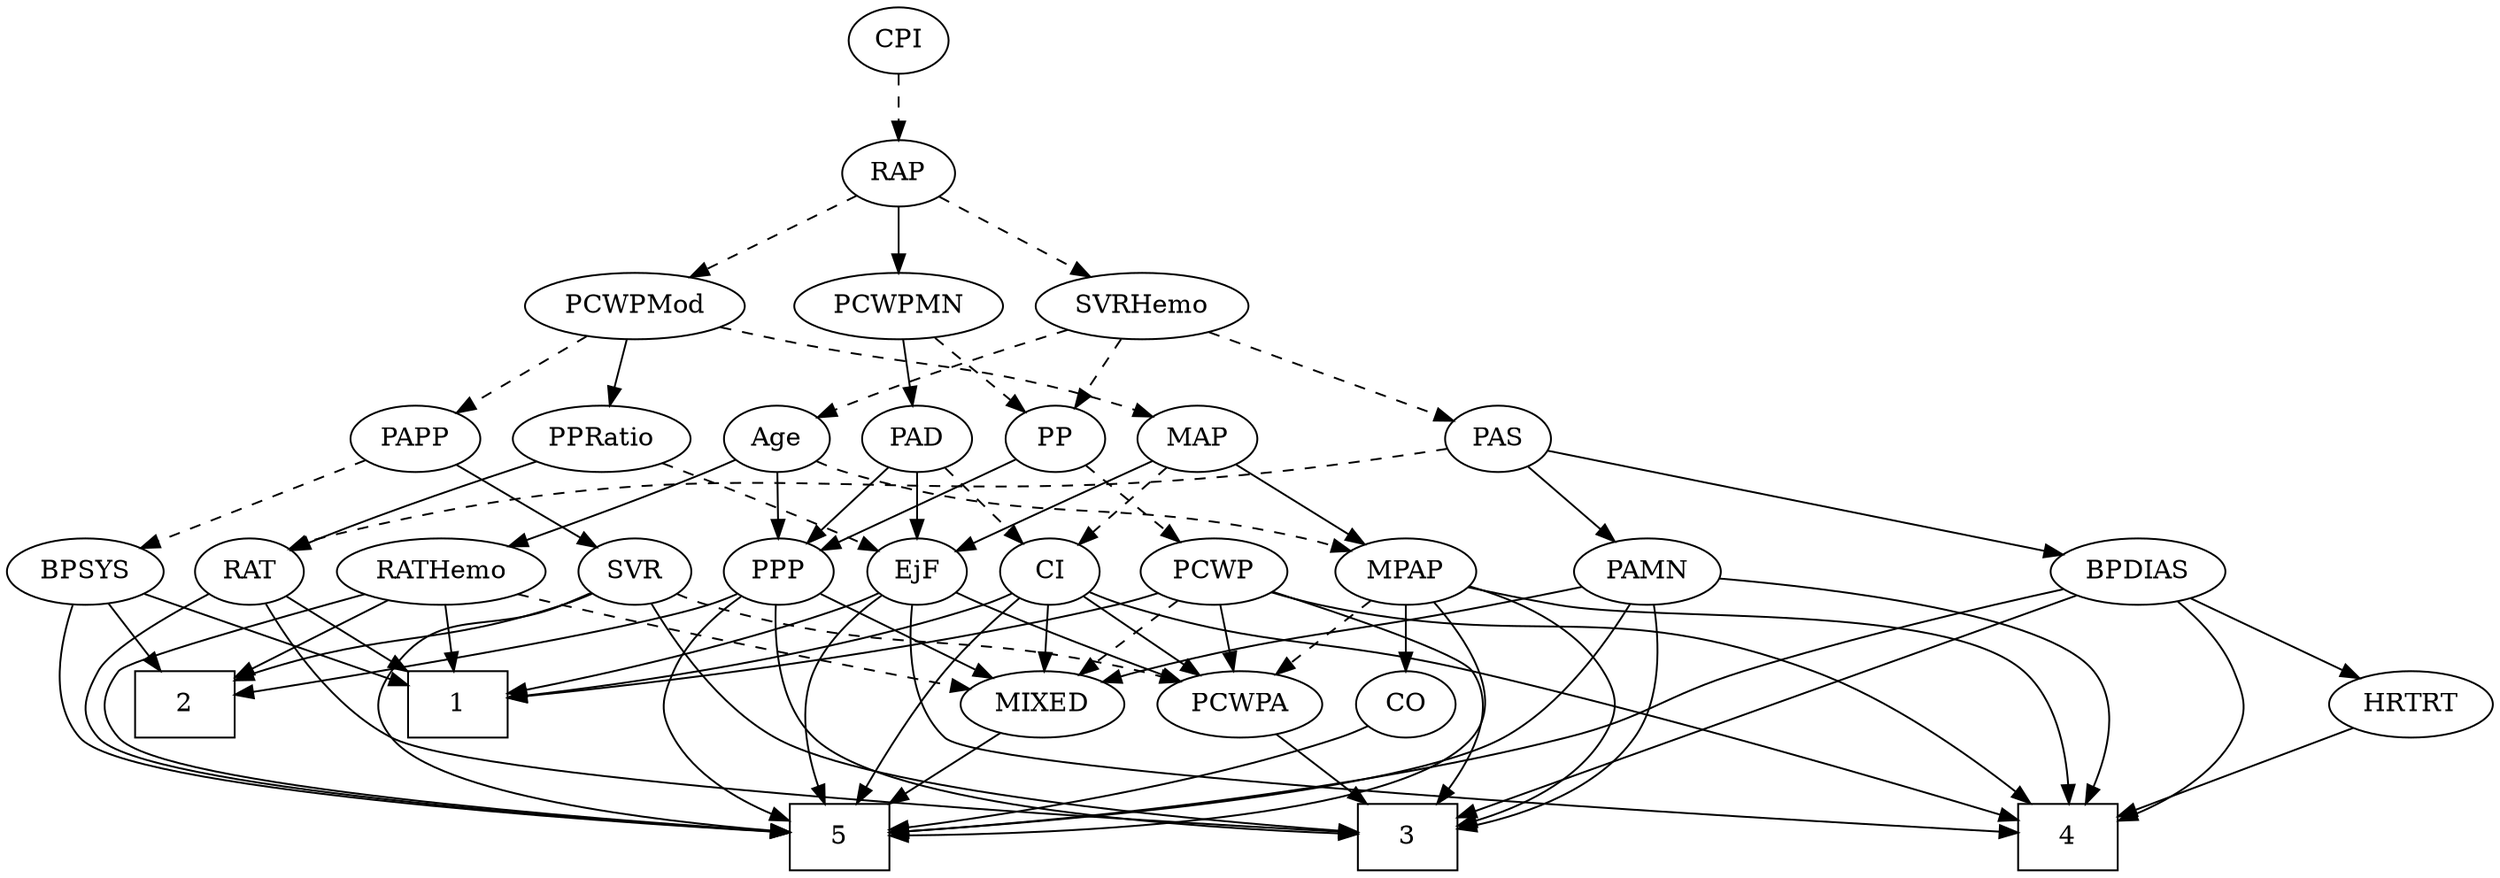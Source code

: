strict digraph {
	graph [bb="0,0,1300.4,468"];
	node [label="\N"];
	1	[height=0.5,
		pos="603.95,90",
		shape=box,
		width=0.75];
	2	[height=0.5,
		pos="239.95,90",
		shape=box,
		width=0.75];
	3	[height=0.5,
		pos="674.95,18",
		shape=box,
		width=0.75];
	4	[height=0.5,
		pos="1022.9,18",
		shape=box,
		width=0.75];
	5	[height=0.5,
		pos="351.95,18",
		shape=box,
		width=0.75];
	Age	[height=0.5,
		pos="358.95,234",
		width=0.75];
	MPAP	[height=0.5,
		pos="179.95,162",
		width=0.97491];
	Age -> MPAP	[pos="e,207.11,173.62 336.28,224.13 306.18,212.36 252.66,191.43 216.74,177.39",
		style=dashed];
	RATHemo	[height=0.5,
		pos="355.95,162",
		width=1.3721];
	Age -> RATHemo	[pos="e,356.68,180.1 358.21,215.7 357.88,207.98 357.48,198.71 357.11,190.11",
		style=solid];
	PPP	[height=0.5,
		pos="449.95,162",
		width=0.75];
	Age -> PPP	[pos="e,432.91,176.11 376.07,219.83 389.79,209.27 409.26,194.3 424.76,182.37",
		style=solid];
	EjF	[height=0.5,
		pos="603.95,162",
		width=0.75];
	EjF -> 1	[pos="e,603.95,108.1 603.95,143.7 603.95,135.98 603.95,126.71 603.95,118.11",
		style=solid];
	EjF -> 4	[pos="e,995.83,32.122 625.81,151.1 631.93,148.56 638.63,145.99 644.95,144 716.14,121.62 737.77,130.42 808.95,108 873.04,87.815 944.58,\
56.094 986.57,36.475",
		style=solid];
	EjF -> 5	[pos="e,378.96,20.686 626.47,151.55 632.46,149.07 638.94,146.41 644.95,144 686.09,127.51 712.9,144.56 737.95,108 746.99,94.801 748.47,\
84.059 737.95,72 715.15,45.861 481.13,27.587 388.96,21.353",
		style=solid];
	PCWPA	[height=0.5,
		pos="516.95,90",
		width=1.1555];
	EjF -> PCWPA	[pos="e,535.79,106.16 587.17,147.5 574.87,137.61 557.92,123.96 543.75,112.56",
		style=solid];
	RAP	[height=0.5,
		pos="567.95,378",
		width=0.77632];
	PCWPMod	[height=0.5,
		pos="445.95,306",
		width=1.4443];
	RAP -> PCWPMod	[pos="e,471.65,321.74 547.8,365.44 529.56,354.98 502.31,339.34 480.58,326.87",
		style=dashed];
	PCWPMN	[height=0.5,
		pos="567.95,306",
		width=1.3902];
	RAP -> PCWPMN	[pos="e,567.95,324.1 567.95,359.7 567.95,351.98 567.95,342.71 567.95,334.11",
		style=solid];
	SVRHemo	[height=0.5,
		pos="686.95,306",
		width=1.3902];
	RAP -> SVRHemo	[pos="e,662,321.68 587.87,365.28 605.7,354.79 632.21,339.2 653.32,326.78",
		style=dashed];
	MIXED	[height=0.5,
		pos="688.95,90",
		width=1.1193];
	MIXED -> 5	[pos="e,379.25,22.612 659.11,77.841 652.84,75.722 646.22,73.654 639.95,72 551.28,48.605 444.59,31.866 389.29,24.018",
		style=solid];
	MPAP -> 3	[pos="e,647.76,20.079 176.9,143.86 174.38,123.63 173.85,90.435 192.95,72 224.83,41.236 530.14,25.231 637.69,20.513",
		style=solid];
	MPAP -> 4	[pos="e,995.73,19.72 207.04,150.37 257.24,131.17 368.45,90.955 465.95,72 659.25,34.418 895.69,23.122 985.73,20.048",
		style=solid];
	MPAP -> 5	[pos="e,324.79,18.998 153.07,150.26 147.44,148.11 141.52,145.92 135.95,144 84.12,126.11 50.577,152.07 17.949,108 8.4281,95.141 7.5596,\
84.168 17.949,72 55.726,27.756 235.18,20.252 314.31,19.119",
		style=solid];
	CO	[height=0.5,
		pos="53.949,90",
		width=0.75];
	MPAP -> CO	[pos="e,74.005,102.14 156.84,148.16 135.98,136.57 105.22,119.48 82.766,107.01",
		style=solid];
	MPAP -> PCWPA	[pos="e,479.27,97.812 206.2,149.92 211.98,147.75 218.11,145.64 223.95,144 224.13,143.95 386.38,114.61 469.33,99.611",
		style=dashed];
	BPSYS	[height=0.5,
		pos="88.949,162",
		width=1.0471];
	BPSYS -> 1	[pos="e,576.82,105.04 116.93,149.52 123.1,147.37 129.68,145.37 135.95,144 320.96,103.58 379.86,156.08 566.94,107.66",
		style=solid];
	BPSYS -> 2	[pos="e,212.93,103.52 115.25,148.81 139.74,137.45 176.46,120.43 203.72,107.79",
		style=solid];
	BPSYS -> 5	[pos="e,324.71,18.846 59.463,150.51 40.755,142.14 18.052,128.4 6.949,108 -0.70069,93.947 -3.4704,84.142 6.949,72 46.274,26.173 233.47,\
19.577 314.46,18.904",
		style=solid];
	PAD	[height=0.5,
		pos="517.95,234",
		width=0.79437];
	PAD -> EjF	[pos="e,587.58,176.33 534.94,219.17 547.71,208.78 565.37,194.4 579.64,182.79",
		style=solid];
	PAD -> PPP	[pos="e,464.35,177.82 503.53,218.15 494.24,208.6 482,195.99 471.56,185.25",
		style=solid];
	CI	[height=0.5,
		pos="521.95,162",
		width=0.75];
	PAD -> CI	[pos="e,520.97,180.1 518.94,215.7 519.38,207.98 519.91,198.71 520.4,190.11",
		style=dashed];
	CO -> 5	[pos="e,324.89,22.849 75.797,79.042 81.909,76.504 88.615,73.947 94.949,72 171.58,48.444 264.3,32.229 314.78,24.393",
		style=solid];
	PAS	[height=0.5,
		pos="927.95,234",
		width=0.75];
	PAMN	[height=0.5,
		pos="984.95,162",
		width=1.011];
	PAS -> PAMN	[pos="e,971.81,179.13 940.32,217.81 947.65,208.8 957.12,197.18 965.44,186.95",
		style=solid];
	RAT	[height=0.5,
		pos="870.95,162",
		width=0.75827];
	PAS -> RAT	[pos="e,883.29,178.16 915.58,217.81 908.04,208.55 898.24,196.52 889.75,186.09",
		style=dashed];
	BPDIAS	[height=0.5,
		pos="1136.9,162",
		width=1.1735];
	PAS -> BPDIAS	[pos="e,1104.6,173.84 951.52,225.11 986.28,213.46 1051.8,191.51 1094.9,177.07",
		style=solid];
	PAMN -> 3	[pos="e,702.07,19.145 994.46,144.48 1004.3,124.86 1016.2,92.263 998.95,72 962.51,29.116 789.52,20.855 712.31,19.319",
		style=solid];
	PAMN -> 4	[pos="e,1050.4,26.899 1020.2,157.08 1050.5,151.64 1092.4,138.7 1112.9,108 1121.8,94.697 1120.9,85.891 1112.9,72 1101.6,52.068 1079.4,38.888 \
1060,30.657",
		style=solid];
	PAMN -> 5	[pos="e,379.13,19.209 962.74,147.55 928.48,127.5 860.11,90.185 796.95,72 650.21,29.749 466.91,21.131 389.36,19.409",
		style=solid];
	PAMN -> MIXED	[pos="e,723.89,99.263 952.71,153.38 899.73,140.85 794.15,115.88 733.88,101.63",
		style=solid];
	RATHemo -> 1	[pos="e,576.68,104.61 392.68,149.9 399.72,147.87 407.05,145.82 413.95,144 478.87,126.91 499.71,130.73 566.89,108",
		style=solid];
	RATHemo -> 2	[pos="e,267.07,107.37 331.63,146.33 315.42,136.54 293.83,123.51 275.67,112.56",
		style=solid];
	RATHemo -> 5	[pos="e,337.62,36.434 340.68,144.78 332.51,134.95 323.26,121.7 318.95,108 314.15,92.737 314.55,87.384 318.95,72 321.66,62.51 326.62,53.065 \
331.88,44.834",
		style=solid];
	RATHemo -> MIXED	[pos="e,659.14,102.28 391.96,149.67 399.2,147.62 406.78,145.61 413.95,144 513.17,121.65 541.3,132.76 639.95,108 643.09,107.21 646.32,106.31 \
649.55,105.34",
		style=dashed];
	CPI	[height=0.5,
		pos="567.95,450",
		width=0.75];
	CPI -> RAP	[pos="e,567.95,396.1 567.95,431.7 567.95,423.98 567.95,414.71 567.95,406.11",
		style=dashed];
	RAT -> 1	[pos="e,631.21,104.62 844.45,156.84 802.66,149.87 718.95,134.26 640.72,107.89",
		style=solid];
	RAT -> 3	[pos="e,701.99,21.757 880.16,144.72 889.75,125.34 901.29,92.977 884.95,72 863.89,44.968 766.38,29.563 711.95,22.931",
		style=solid];
	RAT -> 5	[pos="e,379.11,20.735 857.17,146.41 836.92,125.97 796.93,89.384 754.95,72 689.07,44.721 476.1,27.485 389.3,21.433",
		style=solid];
	SVR	[height=0.5,
		pos="260.95,162",
		width=0.77632];
	SVR -> 2	[pos="e,245.13,108.28 255.87,144.05 253.53,136.26 250.7,126.82 248.07,118.08",
		style=solid];
	SVR -> 3	[pos="e,647.89,19.985 242.64,148.33 218.65,130.24 182.06,96.488 203.95,72 232.74,39.784 531.34,24.755 637.64,20.397",
		style=solid];
	SVR -> 5	[pos="e,324.69,22.96 238.6,151 214.47,139.69 178.46,121.15 170.95,108 163.01,94.109 161.36,84.805 170.95,72 188.19,48.99 266.95,32.608 \
314.72,24.589",
		style=solid];
	SVR -> PCWPA	[pos="e,479.12,97.844 282.57,150.22 287.55,147.98 292.87,145.76 297.95,144 355.55,124.01 424.19,108.71 469.07,99.808",
		style=dashed];
	MAP	[height=0.5,
		pos="440.95,234",
		width=0.84854];
	PCWPMod -> MAP	[pos="e,442.17,252.1 444.71,287.7 444.16,279.98 443.5,270.71 442.89,262.11",
		style=dashed];
	PPRatio	[height=0.5,
		pos="603.95,234",
		width=1.1013];
	PCWPMod -> PPRatio	[pos="e,576.62,247.11 476.79,291.34 502.74,279.84 539.89,263.38 567.35,251.22",
		style=solid];
	PAPP	[height=0.5,
		pos="260.95,234",
		width=0.88464];
	PCWPMod -> PAPP	[pos="e,286.63,244.72 412.02,292.16 379.21,279.75 329.72,261.02 296.41,248.42",
		style=dashed];
	PCWPA -> 3	[pos="e,647.74,31.055 545.2,76.485 571.27,64.932 610.15,47.71 638.54,35.129",
		style=solid];
	PCWPMN -> PAD	[pos="e,529.37,250.99 556.1,288.41 549.91,279.74 542.21,268.97 535.36,259.38",
		style=solid];
	PP	[height=0.5,
		pos="688.95,234",
		width=0.75];
	PCWPMN -> PP	[pos="e,669.2,246.43 593.31,290.33 612.91,278.99 640.02,263.31 660.37,251.53",
		style=dashed];
	SVRHemo -> Age	[pos="e,380.86,244.96 650,293.79 642.41,291.7 634.46,289.66 626.95,288 527.62,266.1 498.94,279.26 400.95,252 397.51,251.04 393.97,249.89 \
390.47,248.64",
		style=dashed];
	SVRHemo -> PAS	[pos="e,903.74,242.03 724.61,294.06 771.03,280.58 849.25,257.86 893.94,244.88",
		style=dashed];
	SVRHemo -> PP	[pos="e,688.46,252.1 687.44,287.7 687.66,279.98 687.93,270.71 688.17,262.11",
		style=dashed];
	BPDIAS -> 3	[pos="e,702.31,18.858 1121.1,145.17 1099.5,124.67 1058.8,89.507 1016.9,72 912.71,28.427 777.09,20.27 712.43,19.01",
		style=solid];
	BPDIAS -> 4	[pos="e,1050.2,20.147 1175.4,154.31 1232.3,142.79 1328.2,116.1 1291.9,72 1263,36.838 1127.2,24.632 1060.3,20.708",
		style=solid];
	BPDIAS -> 5	[pos="e,378.96,19.941 1106.6,149.2 1055.5,129.84 948.68,91.523 854.95,72 683.06,36.2 472.83,23.991 389.01,20.361",
		style=solid];
	HRTRT	[height=0.5,
		pos="1242.9,90",
		width=1.1013];
	BPDIAS -> HRTRT	[pos="e,1221.4,105.25 1158.9,146.5 1174.5,136.2 1195.6,122.24 1212.8,110.9",
		style=solid];
	MAP -> EjF	[pos="e,581.53,172.53 464.86,222.54 469.85,220.37 475.07,218.11 479.95,216 511.26,202.48 547.08,187.19 572.15,176.52",
		style=solid];
	MAP -> MPAP	[pos="e,206.23,173.95 416.34,223.15 409.48,220.61 401.98,218.03 394.95,216 320.32,194.48 298.41,202.07 223.95,180 221.32,179.22 218.62,\
178.35 215.92,177.43",
		style=solid];
	MAP -> CI	[pos="e,506.01,176.77 457.73,218.5 469.47,208.35 485.32,194.65 498.34,183.4",
		style=dashed];
	PP -> PPP	[pos="e,470.55,173.72 668.34,222.28 663.39,219.98 658.06,217.73 652.95,216 581.04,191.63 557.86,204.37 485.95,180 484.03,179.35 482.09,\
178.63 480.14,177.86",
		style=solid];
	PCWP	[height=0.5,
		pos="688.95,162",
		width=0.97491];
	PP -> PCWP	[pos="e,688.95,180.1 688.95,215.7 688.95,207.98 688.95,198.71 688.95,190.11",
		style=dashed];
	PPP -> 2	[pos="e,267.19,97.976 428.85,150.41 424.01,148.16 418.85,145.89 413.95,144 367.7,126.14 312.73,110.26 277.14,100.64",
		style=solid];
	PPP -> 3	[pos="e,647.68,22.248 447.97,143.87 446.68,123.98 447.86,91.41 465.95,72 489.04,47.225 583.89,30.995 637.54,23.608",
		style=solid];
	PPP -> 5	[pos="e,348.35,36.167 428.75,150.29 402.64,136.89 361.21,114.87 356.95,108 345.59,89.657 345.12,64.898 347.05,46.15",
		style=solid];
	PPP -> MIXED	[pos="e,658.79,102.02 470.58,150.35 475.53,148.05 480.86,145.77 485.95,144 552.32,120.86 572.43,127.55 639.95,108 642.92,107.14 645.98,\
106.2 649.05,105.23",
		style=solid];
	PPRatio -> EjF	[pos="e,603.95,180.1 603.95,215.7 603.95,207.98 603.95,198.71 603.95,190.11",
		style=dashed];
	PPRatio -> RAT	[pos="e,845.23,168.42 633.86,222.11 640.13,219.98 646.73,217.83 652.95,216 716.6,197.27 792.06,180 835.44,170.54",
		style=solid];
	PCWP -> 1	[pos="e,624.64,108.04 670.92,146.15 659.81,137 645.31,125.06 632.64,114.63",
		style=solid];
	PCWP -> 3	[pos="e,702.32,25.795 717.21,151.05 736.14,142.74 759.6,128.84 770.95,108 778.6,93.947 779.08,85.779 770.95,72 758.19,50.389 733.12,36.981 \
711.8,29.059",
		style=solid];
	PCWP -> 4	[pos="e,1015.9,36.107 723.19,157.55 787.2,150.6 922.05,133.34 960.95,108 984.24,92.827 1001.3,65.558 1011.5,45.189",
		style=solid];
	PCWP -> MIXED	[pos="e,688.95,108.1 688.95,143.7 688.95,135.98 688.95,126.71 688.95,118.11",
		style=dashed];
	PCWP -> PCWPA	[pos="e,546.22,102.91 662.07,150.06 633.56,138.46 588.24,120.01 555.83,106.83",
		style=solid];
	CI -> 1	[pos="e,584.01,108.02 538.15,147.17 549.05,137.87 563.7,125.36 576.4,114.52",
		style=solid];
	CI -> 4	[pos="e,995.67,23.701 544.66,151.86 552.02,149.1 560.26,146.22 567.95,144 642.14,122.56 665.11,133.68 737.95,108 771.32,96.235 775.79,\
84.332 808.95,72 869.1,49.631 942.26,33.827 985.59,25.585",
		style=solid];
	CI -> 5	[pos="e,372.38,36.066 505.65,147.38 476.68,123.18 415.9,72.414 380.06,42.48",
		style=solid];
	CI -> MIXED	[pos="e,660.53,102.91 544.13,151.7 571.42,140.26 618.2,120.66 651.19,106.83",
		style=solid];
	CI -> PCWPA	[pos="e,518.17,108.1 520.71,143.7 520.16,135.98 519.5,126.71 518.89,118.11",
		style=solid];
	PAPP -> BPSYS	[pos="e,116.84,174.35 235.94,222.82 207.11,211.09 159.43,191.68 126.22,178.17",
		style=dashed];
	PAPP -> SVR	[pos="e,260.95,180.1 260.95,215.7 260.95,207.98 260.95,198.71 260.95,190.11",
		style=solid];
	HRTRT -> 4	[pos="e,1050.2,27.687 1211.4,78.971 1171.4,66.231 1102.4,44.283 1059.9,30.766",
		style=solid];
}
